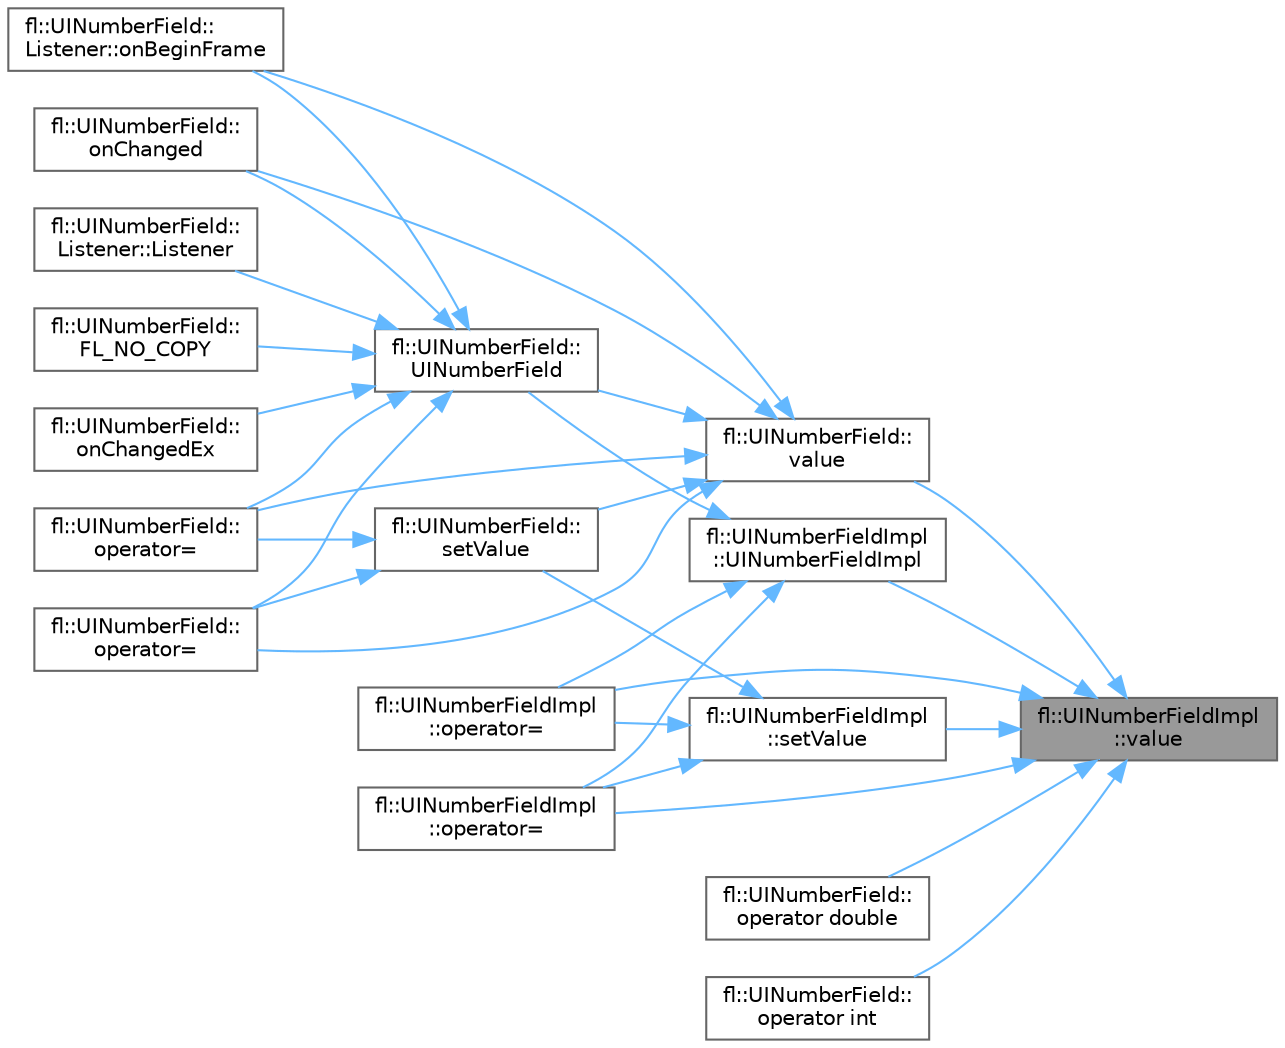 digraph "fl::UINumberFieldImpl::value"
{
 // INTERACTIVE_SVG=YES
 // LATEX_PDF_SIZE
  bgcolor="transparent";
  edge [fontname=Helvetica,fontsize=10,labelfontname=Helvetica,labelfontsize=10];
  node [fontname=Helvetica,fontsize=10,shape=box,height=0.2,width=0.4];
  rankdir="RL";
  Node1 [id="Node000001",label="fl::UINumberFieldImpl\l::value",height=0.2,width=0.4,color="gray40", fillcolor="grey60", style="filled", fontcolor="black",tooltip=" "];
  Node1 -> Node2 [id="edge1_Node000001_Node000002",dir="back",color="steelblue1",style="solid",tooltip=" "];
  Node2 [id="Node000002",label="fl::UINumberFieldImpl\l::UINumberFieldImpl",height=0.2,width=0.4,color="grey40", fillcolor="white", style="filled",URL="$dd/d62/classfl_1_1_u_i_number_field_impl_a9e5638528b2953f385b55c17daf589b3.html#a9e5638528b2953f385b55c17daf589b3",tooltip=" "];
  Node2 -> Node3 [id="edge2_Node000002_Node000003",dir="back",color="steelblue1",style="solid",tooltip=" "];
  Node3 [id="Node000003",label="fl::UINumberField::\lUINumberField",height=0.2,width=0.4,color="grey40", fillcolor="white", style="filled",URL="$d9/d5f/classfl_1_1_u_i_number_field_aa9fd991cb3abb114bf6c578f92324d3f.html#aa9fd991cb3abb114bf6c578f92324d3f",tooltip=" "];
  Node3 -> Node4 [id="edge3_Node000003_Node000004",dir="back",color="steelblue1",style="solid",tooltip=" "];
  Node4 [id="Node000004",label="fl::UINumberField::\lListener::Listener",height=0.2,width=0.4,color="grey40", fillcolor="white", style="filled",URL="$d0/d0d/structfl_1_1_u_i_number_field_1_1_listener_a1ef13c1987d994b9fd9ffa84aaf67131.html#a1ef13c1987d994b9fd9ffa84aaf67131",tooltip=" "];
  Node3 -> Node5 [id="edge4_Node000003_Node000005",dir="back",color="steelblue1",style="solid",tooltip=" "];
  Node5 [id="Node000005",label="fl::UINumberField::\lFL_NO_COPY",height=0.2,width=0.4,color="grey40", fillcolor="white", style="filled",URL="$d9/d5f/classfl_1_1_u_i_number_field_a8b2b2a7941e507680b86d04401503c47.html#a8b2b2a7941e507680b86d04401503c47",tooltip=" "];
  Node3 -> Node6 [id="edge5_Node000003_Node000006",dir="back",color="steelblue1",style="solid",tooltip=" "];
  Node6 [id="Node000006",label="fl::UINumberField::\lListener::onBeginFrame",height=0.2,width=0.4,color="grey40", fillcolor="white", style="filled",URL="$d0/d0d/structfl_1_1_u_i_number_field_1_1_listener_ac84892420879dba883e61464959244ef.html#ac84892420879dba883e61464959244ef",tooltip=" "];
  Node3 -> Node7 [id="edge6_Node000003_Node000007",dir="back",color="steelblue1",style="solid",tooltip=" "];
  Node7 [id="Node000007",label="fl::UINumberField::\lonChanged",height=0.2,width=0.4,color="grey40", fillcolor="white", style="filled",URL="$d9/d5f/classfl_1_1_u_i_number_field_ac83311ffe52267bb19a1fe2e3b03789c.html#ac83311ffe52267bb19a1fe2e3b03789c",tooltip=" "];
  Node3 -> Node8 [id="edge7_Node000003_Node000008",dir="back",color="steelblue1",style="solid",tooltip=" "];
  Node8 [id="Node000008",label="fl::UINumberField::\lonChangedEx",height=0.2,width=0.4,color="grey40", fillcolor="white", style="filled",URL="$d9/d5f/classfl_1_1_u_i_number_field_af9e8ce759e1e2e0dddfb749f6b3fb104.html#af9e8ce759e1e2e0dddfb749f6b3fb104",tooltip=" "];
  Node3 -> Node9 [id="edge8_Node000003_Node000009",dir="back",color="steelblue1",style="solid",tooltip=" "];
  Node9 [id="Node000009",label="fl::UINumberField::\loperator=",height=0.2,width=0.4,color="grey40", fillcolor="white", style="filled",URL="$d9/d5f/classfl_1_1_u_i_number_field_a32921ba224a5a7687a1125d826358e74.html#a32921ba224a5a7687a1125d826358e74",tooltip=" "];
  Node3 -> Node10 [id="edge9_Node000003_Node000010",dir="back",color="steelblue1",style="solid",tooltip=" "];
  Node10 [id="Node000010",label="fl::UINumberField::\loperator=",height=0.2,width=0.4,color="grey40", fillcolor="white", style="filled",URL="$d9/d5f/classfl_1_1_u_i_number_field_a627eccbe042ab5195ff6a61a01e85952.html#a627eccbe042ab5195ff6a61a01e85952",tooltip=" "];
  Node2 -> Node11 [id="edge10_Node000002_Node000011",dir="back",color="steelblue1",style="solid",tooltip=" "];
  Node11 [id="Node000011",label="fl::UINumberFieldImpl\l::operator=",height=0.2,width=0.4,color="grey40", fillcolor="white", style="filled",URL="$dd/d62/classfl_1_1_u_i_number_field_impl_a5dab914f9202401a3a8e6141fc17fb49.html#a5dab914f9202401a3a8e6141fc17fb49",tooltip=" "];
  Node2 -> Node12 [id="edge11_Node000002_Node000012",dir="back",color="steelblue1",style="solid",tooltip=" "];
  Node12 [id="Node000012",label="fl::UINumberFieldImpl\l::operator=",height=0.2,width=0.4,color="grey40", fillcolor="white", style="filled",URL="$dd/d62/classfl_1_1_u_i_number_field_impl_a09dfc007e54b1df6a9b73186c2281fc8.html#a09dfc007e54b1df6a9b73186c2281fc8",tooltip=" "];
  Node1 -> Node13 [id="edge12_Node000001_Node000013",dir="back",color="steelblue1",style="solid",tooltip=" "];
  Node13 [id="Node000013",label="fl::UINumberField::\loperator double",height=0.2,width=0.4,color="grey40", fillcolor="white", style="filled",URL="$d9/d5f/classfl_1_1_u_i_number_field_a687de650873dcd3d4900f549a0848f45.html#a687de650873dcd3d4900f549a0848f45",tooltip=" "];
  Node1 -> Node14 [id="edge13_Node000001_Node000014",dir="back",color="steelblue1",style="solid",tooltip=" "];
  Node14 [id="Node000014",label="fl::UINumberField::\loperator int",height=0.2,width=0.4,color="grey40", fillcolor="white", style="filled",URL="$d9/d5f/classfl_1_1_u_i_number_field_a5413cb69607d9e79a082ef45e03b8c9e.html#a5413cb69607d9e79a082ef45e03b8c9e",tooltip=" "];
  Node1 -> Node11 [id="edge14_Node000001_Node000011",dir="back",color="steelblue1",style="solid",tooltip=" "];
  Node1 -> Node12 [id="edge15_Node000001_Node000012",dir="back",color="steelblue1",style="solid",tooltip=" "];
  Node1 -> Node15 [id="edge16_Node000001_Node000015",dir="back",color="steelblue1",style="solid",tooltip=" "];
  Node15 [id="Node000015",label="fl::UINumberFieldImpl\l::setValue",height=0.2,width=0.4,color="grey40", fillcolor="white", style="filled",URL="$dd/d62/classfl_1_1_u_i_number_field_impl_ad9a88b405197eaf2369e1fde9194d2f3.html#ad9a88b405197eaf2369e1fde9194d2f3",tooltip=" "];
  Node15 -> Node11 [id="edge17_Node000015_Node000011",dir="back",color="steelblue1",style="solid",tooltip=" "];
  Node15 -> Node12 [id="edge18_Node000015_Node000012",dir="back",color="steelblue1",style="solid",tooltip=" "];
  Node15 -> Node16 [id="edge19_Node000015_Node000016",dir="back",color="steelblue1",style="solid",tooltip=" "];
  Node16 [id="Node000016",label="fl::UINumberField::\lsetValue",height=0.2,width=0.4,color="grey40", fillcolor="white", style="filled",URL="$d9/d5f/classfl_1_1_u_i_number_field_ae3eb39add980947e8f91b380c29ec46b.html#ae3eb39add980947e8f91b380c29ec46b",tooltip=" "];
  Node16 -> Node9 [id="edge20_Node000016_Node000009",dir="back",color="steelblue1",style="solid",tooltip=" "];
  Node16 -> Node10 [id="edge21_Node000016_Node000010",dir="back",color="steelblue1",style="solid",tooltip=" "];
  Node1 -> Node17 [id="edge22_Node000001_Node000017",dir="back",color="steelblue1",style="solid",tooltip=" "];
  Node17 [id="Node000017",label="fl::UINumberField::\lvalue",height=0.2,width=0.4,color="grey40", fillcolor="white", style="filled",URL="$d9/d5f/classfl_1_1_u_i_number_field_a12b085596ca5cb182bfe302597f32838.html#a12b085596ca5cb182bfe302597f32838",tooltip=" "];
  Node17 -> Node3 [id="edge23_Node000017_Node000003",dir="back",color="steelblue1",style="solid",tooltip=" "];
  Node17 -> Node6 [id="edge24_Node000017_Node000006",dir="back",color="steelblue1",style="solid",tooltip=" "];
  Node17 -> Node7 [id="edge25_Node000017_Node000007",dir="back",color="steelblue1",style="solid",tooltip=" "];
  Node17 -> Node9 [id="edge26_Node000017_Node000009",dir="back",color="steelblue1",style="solid",tooltip=" "];
  Node17 -> Node10 [id="edge27_Node000017_Node000010",dir="back",color="steelblue1",style="solid",tooltip=" "];
  Node17 -> Node16 [id="edge28_Node000017_Node000016",dir="back",color="steelblue1",style="solid",tooltip=" "];
}
